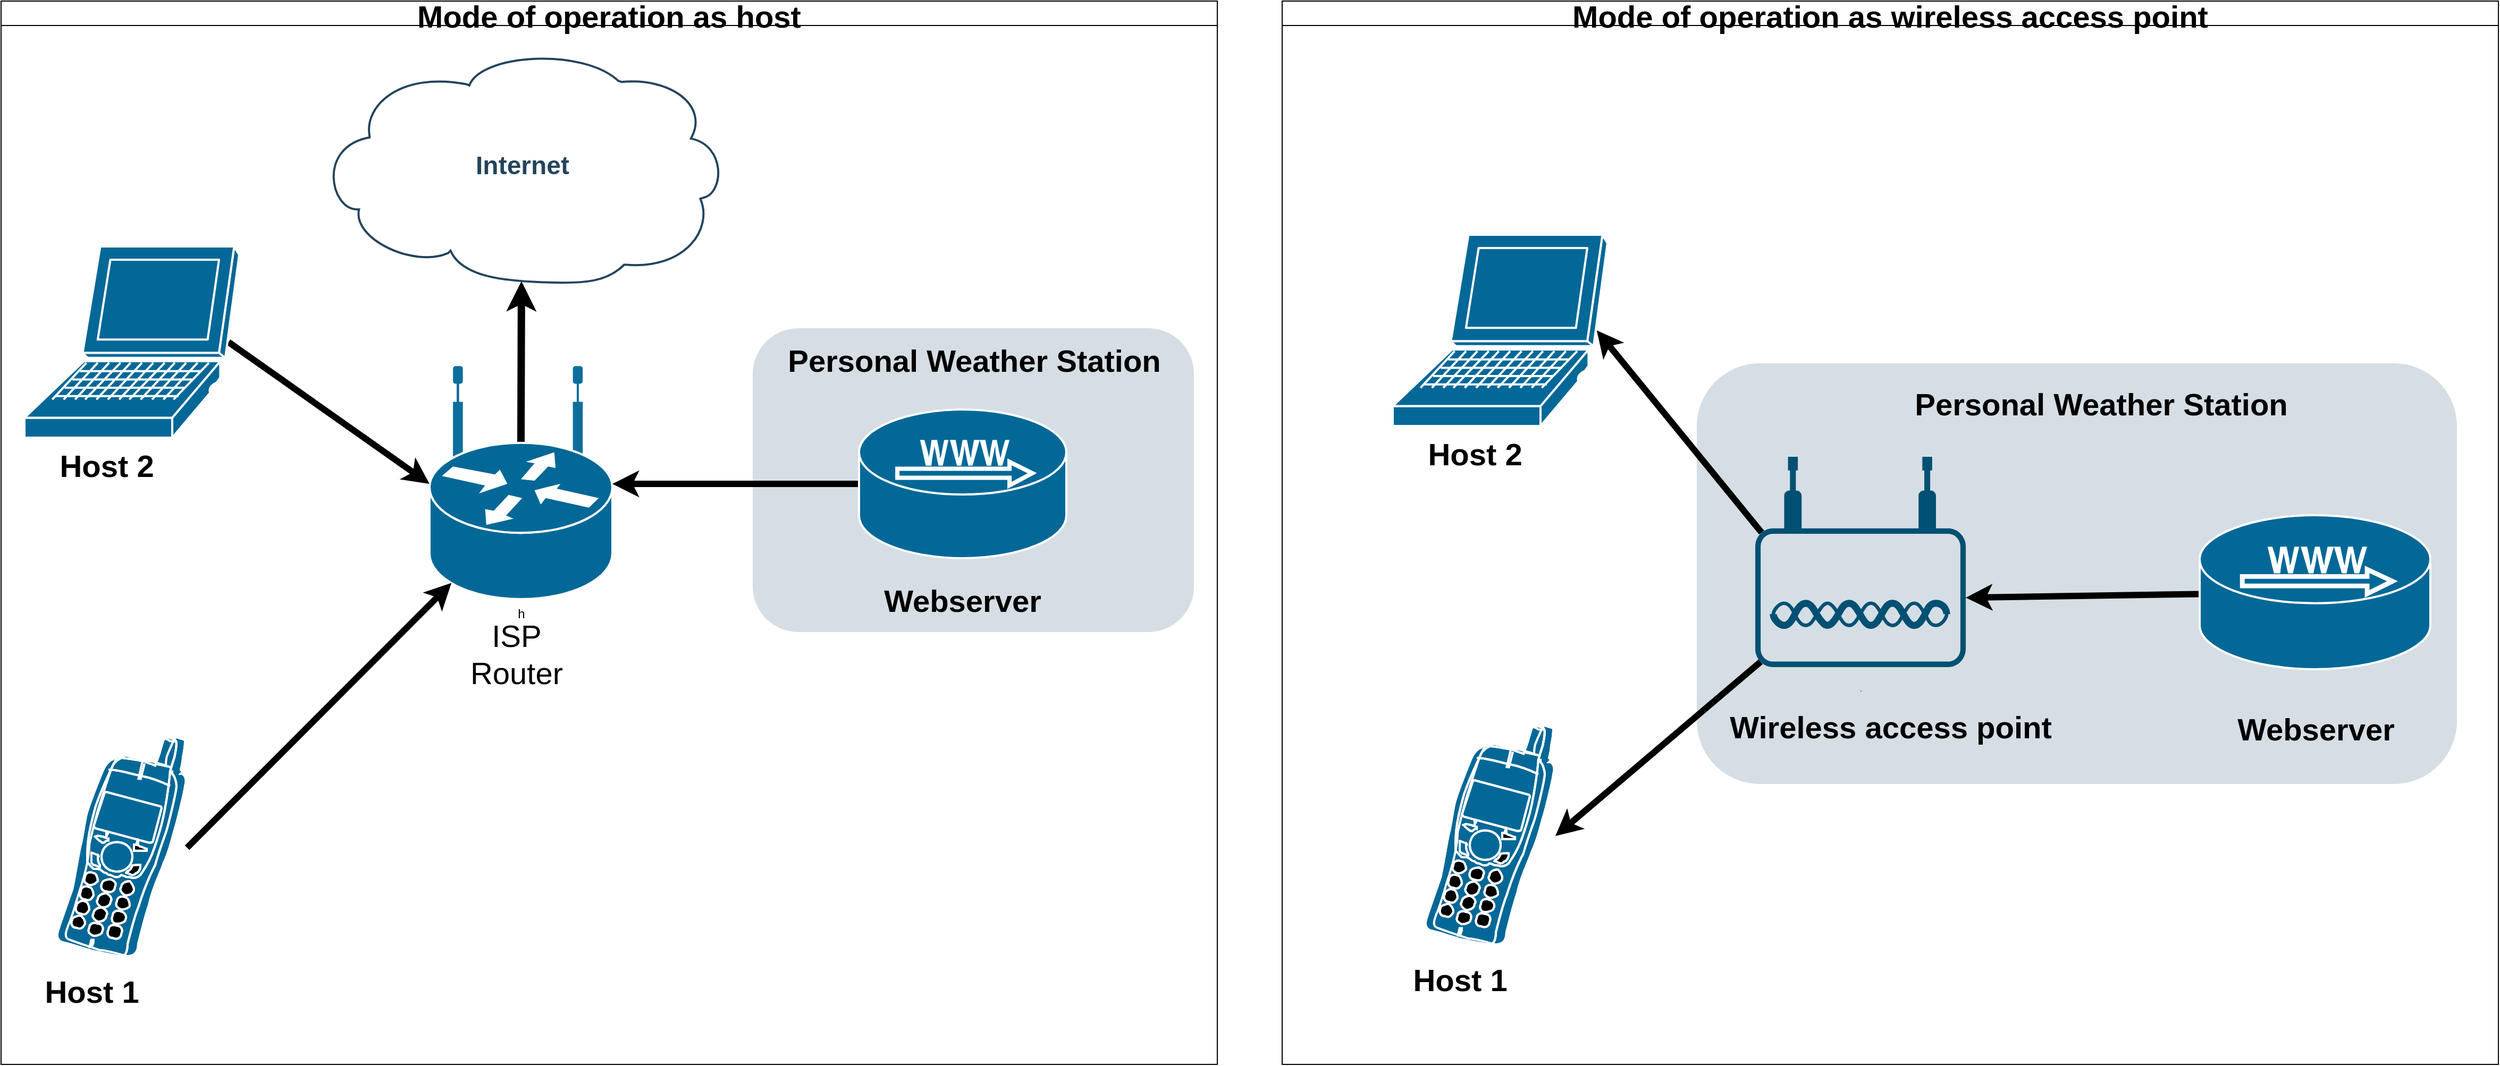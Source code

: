 <mxfile version="15.2.9" type="github">
  <diagram id="6a731a19-8d31-9384-78a2-239565b7b9f0" name="Page-1">
    <mxGraphModel dx="1915" dy="-1687" grid="1" gridSize="11" guides="1" tooltips="1" connect="1" arrows="1" fold="1" page="1" pageScale="1" pageWidth="827" pageHeight="1169" background="none" math="0" shadow="0">
      <root>
        <mxCell id="0" />
        <mxCell id="1" parent="0" />
        <mxCell id="RL3qnS9Fb9dxvWbxrlbk-2290" value="" style="rounded=1;whiteSpace=wrap;html=1;strokeColor=none;fillColor=#BAC8D3;fontSize=24;fontColor=#23445D;align=center;opacity=60;" vertex="1" parent="1">
          <mxGeometry x="1628" y="3905" width="715" height="396" as="geometry" />
        </mxCell>
        <mxCell id="RL3qnS9Fb9dxvWbxrlbk-2289" value="" style="rounded=1;whiteSpace=wrap;html=1;strokeColor=none;fillColor=#BAC8D3;fontSize=24;fontColor=#23445D;align=center;opacity=60;" vertex="1" parent="1">
          <mxGeometry x="740" y="3872" width="415" height="286" as="geometry" />
        </mxCell>
        <mxCell id="RL3qnS9Fb9dxvWbxrlbk-2267" style="edgeStyle=none;rounded=1;orthogonalLoop=1;jettySize=auto;html=1;exitX=0.5;exitY=0.32;exitDx=0;exitDy=0;exitPerimeter=0;entryX=0.5;entryY=0.99;entryDx=0;entryDy=0;entryPerimeter=0;strokeWidth=7;" edge="1" parent="1" source="RL3qnS9Fb9dxvWbxrlbk-2258" target="RL3qnS9Fb9dxvWbxrlbk-2263">
          <mxGeometry relative="1" as="geometry" />
        </mxCell>
        <mxCell id="RL3qnS9Fb9dxvWbxrlbk-2258" value="h" style="shape=mxgraph.cisco.routers.wireless_router;sketch=0;html=1;pointerEvents=1;dashed=0;fillColor=#036897;strokeColor=#ffffff;strokeWidth=2;verticalLabelPosition=bottom;verticalAlign=top;align=center;outlineConnect=0;" vertex="1" parent="1">
          <mxGeometry x="436" y="3910" width="172" height="217" as="geometry" />
        </mxCell>
        <mxCell id="RL3qnS9Fb9dxvWbxrlbk-2264" style="edgeStyle=none;rounded=0;orthogonalLoop=1;jettySize=auto;html=1;exitX=0.95;exitY=0.5;exitDx=0;exitDy=0;exitPerimeter=0;entryX=0;entryY=0.5;entryDx=0;entryDy=0;entryPerimeter=0;strokeWidth=6;" edge="1" parent="1" source="RL3qnS9Fb9dxvWbxrlbk-2260" target="RL3qnS9Fb9dxvWbxrlbk-2258">
          <mxGeometry relative="1" as="geometry" />
        </mxCell>
        <mxCell id="RL3qnS9Fb9dxvWbxrlbk-2260" value="" style="shape=mxgraph.cisco.computers_and_peripherals.laptop;sketch=0;html=1;pointerEvents=1;dashed=0;fillColor=#036897;strokeColor=#ffffff;strokeWidth=2;verticalLabelPosition=bottom;verticalAlign=top;align=center;outlineConnect=0;" vertex="1" parent="1">
          <mxGeometry x="55" y="3795" width="202" height="180" as="geometry" />
        </mxCell>
        <mxCell id="RL3qnS9Fb9dxvWbxrlbk-2265" style="edgeStyle=none;rounded=0;orthogonalLoop=1;jettySize=auto;html=1;entryX=0.12;entryY=0.93;entryDx=0;entryDy=0;entryPerimeter=0;exitX=1;exitY=0.5;exitDx=0;exitDy=0;exitPerimeter=0;strokeWidth=6;" edge="1" parent="1" source="RL3qnS9Fb9dxvWbxrlbk-2261" target="RL3qnS9Fb9dxvWbxrlbk-2258">
          <mxGeometry relative="1" as="geometry">
            <mxPoint x="522" y="4190" as="sourcePoint" />
          </mxGeometry>
        </mxCell>
        <mxCell id="RL3qnS9Fb9dxvWbxrlbk-2261" value="" style="shape=mxgraph.cisco.modems_and_phones.cell_phone;sketch=0;html=1;pointerEvents=1;dashed=0;fillColor=#036897;strokeColor=#ffffff;strokeWidth=2;verticalLabelPosition=bottom;verticalAlign=top;align=center;outlineConnect=0;" vertex="1" parent="1">
          <mxGeometry x="82" y="4257" width="126" height="208" as="geometry" />
        </mxCell>
        <mxCell id="RL3qnS9Fb9dxvWbxrlbk-2266" style="edgeStyle=none;rounded=0;orthogonalLoop=1;jettySize=auto;html=1;exitX=0;exitY=0.5;exitDx=0;exitDy=0;exitPerimeter=0;entryX=1;entryY=0.5;entryDx=0;entryDy=0;entryPerimeter=0;strokeWidth=6;" edge="1" parent="1" source="RL3qnS9Fb9dxvWbxrlbk-2262" target="RL3qnS9Fb9dxvWbxrlbk-2258">
          <mxGeometry relative="1" as="geometry" />
        </mxCell>
        <mxCell id="RL3qnS9Fb9dxvWbxrlbk-2262" value="" style="shape=mxgraph.cisco.servers.microwebserver;sketch=0;html=1;pointerEvents=1;dashed=0;fillColor=#036897;strokeColor=#ffffff;strokeWidth=2;verticalLabelPosition=bottom;verticalAlign=top;align=center;outlineConnect=0;" vertex="1" parent="1">
          <mxGeometry x="840" y="3948.5" width="195" height="140" as="geometry" />
        </mxCell>
        <mxCell id="RL3qnS9Fb9dxvWbxrlbk-2263" value="Internet" style="shape=mxgraph.cisco.storage.cloud;html=1;dashed=0;strokeColor=#23445D;fillColor=#ffffff;strokeWidth=2;fontFamily=Helvetica;fontSize=24;fontColor=#23445D;align=center;fontStyle=1" vertex="1" parent="1">
          <mxGeometry x="330" y="3608" width="385" height="222" as="geometry" />
        </mxCell>
        <mxCell id="RL3qnS9Fb9dxvWbxrlbk-2268" value="Webserver" style="text;strokeColor=none;fillColor=none;html=1;fontSize=29;fontStyle=1;verticalAlign=middle;align=center;" vertex="1" parent="1">
          <mxGeometry x="887" y="4108.5" width="100" height="40" as="geometry" />
        </mxCell>
        <mxCell id="RL3qnS9Fb9dxvWbxrlbk-2269" value="Personal Weather Station" style="text;strokeColor=none;fillColor=none;html=1;fontSize=29;fontStyle=1;verticalAlign=middle;align=center;" vertex="1" parent="1">
          <mxGeometry x="898" y="3883" width="100" height="40" as="geometry" />
        </mxCell>
        <mxCell id="RL3qnS9Fb9dxvWbxrlbk-2270" value="Host 1" style="text;strokeColor=none;fillColor=none;html=1;fontSize=29;fontStyle=1;verticalAlign=middle;align=center;" vertex="1" parent="1">
          <mxGeometry x="68" y="4477" width="100" height="40" as="geometry" />
        </mxCell>
        <mxCell id="RL3qnS9Fb9dxvWbxrlbk-2271" value="Host 2" style="text;strokeColor=none;fillColor=none;html=1;fontSize=29;fontStyle=1;verticalAlign=middle;align=center;" vertex="1" parent="1">
          <mxGeometry x="82" y="3982" width="100" height="40" as="geometry" />
        </mxCell>
        <mxCell id="RL3qnS9Fb9dxvWbxrlbk-2274" value="ISP Router" style="text;html=1;strokeColor=none;fillColor=none;align=center;verticalAlign=middle;whiteSpace=wrap;rounded=0;fontSize=29;" vertex="1" parent="1">
          <mxGeometry x="497.5" y="4169" width="40" height="20" as="geometry" />
        </mxCell>
        <mxCell id="RL3qnS9Fb9dxvWbxrlbk-2284" style="edgeStyle=none;rounded=1;orthogonalLoop=1;jettySize=auto;html=1;exitX=0.03;exitY=0.36;exitDx=0;exitDy=0;exitPerimeter=0;entryX=0.95;entryY=0.5;entryDx=0;entryDy=0;entryPerimeter=0;fontSize=29;strokeWidth=6;" edge="1" parent="1" source="RL3qnS9Fb9dxvWbxrlbk-2277" target="RL3qnS9Fb9dxvWbxrlbk-2280">
          <mxGeometry relative="1" as="geometry" />
        </mxCell>
        <mxCell id="RL3qnS9Fb9dxvWbxrlbk-2285" style="edgeStyle=none;rounded=1;orthogonalLoop=1;jettySize=auto;html=1;exitX=0.025;exitY=0.975;exitDx=0;exitDy=0;exitPerimeter=0;entryX=1;entryY=0.5;entryDx=0;entryDy=0;entryPerimeter=0;fontSize=29;strokeWidth=6;" edge="1" parent="1" source="RL3qnS9Fb9dxvWbxrlbk-2277" target="RL3qnS9Fb9dxvWbxrlbk-2281">
          <mxGeometry relative="1" as="geometry" />
        </mxCell>
        <mxCell id="RL3qnS9Fb9dxvWbxrlbk-2277" value="&lt;hr&gt;" style="points=[[0.03,0.36,0],[0.18,0,0],[0.5,0.34,0],[0.82,0,0],[0.97,0.36,0],[1,0.67,0],[0.975,0.975,0],[0.5,1,0],[0.025,0.975,0],[0,0.67,0]];verticalLabelPosition=bottom;sketch=0;html=1;verticalAlign=top;aspect=fixed;align=center;pointerEvents=1;shape=mxgraph.cisco19.wireless_access_point;fillColor=#005073;strokeColor=none;fontSize=29;" vertex="1" parent="1">
          <mxGeometry x="1683" y="3993" width="198" height="198" as="geometry" />
        </mxCell>
        <mxCell id="RL3qnS9Fb9dxvWbxrlbk-2279" style="edgeStyle=none;rounded=1;orthogonalLoop=1;jettySize=auto;html=1;entryX=1;entryY=0.67;entryDx=0;entryDy=0;entryPerimeter=0;fontSize=29;strokeWidth=6;" edge="1" parent="1" source="RL3qnS9Fb9dxvWbxrlbk-2278" target="RL3qnS9Fb9dxvWbxrlbk-2277">
          <mxGeometry relative="1" as="geometry" />
        </mxCell>
        <mxCell id="RL3qnS9Fb9dxvWbxrlbk-2278" value="" style="shape=mxgraph.cisco.servers.microwebserver;sketch=0;html=1;pointerEvents=1;dashed=0;fillColor=#036897;strokeColor=#ffffff;strokeWidth=2;verticalLabelPosition=bottom;verticalAlign=top;align=center;outlineConnect=0;" vertex="1" parent="1">
          <mxGeometry x="2101" y="4048" width="217" height="145" as="geometry" />
        </mxCell>
        <mxCell id="RL3qnS9Fb9dxvWbxrlbk-2280" value="" style="shape=mxgraph.cisco.computers_and_peripherals.laptop;sketch=0;html=1;pointerEvents=1;dashed=0;fillColor=#036897;strokeColor=#ffffff;strokeWidth=2;verticalLabelPosition=bottom;verticalAlign=top;align=center;outlineConnect=0;" vertex="1" parent="1">
          <mxGeometry x="1342" y="3784" width="202" height="180" as="geometry" />
        </mxCell>
        <mxCell id="RL3qnS9Fb9dxvWbxrlbk-2281" value="" style="shape=mxgraph.cisco.modems_and_phones.cell_phone;sketch=0;html=1;pointerEvents=1;dashed=0;fillColor=#036897;strokeColor=#ffffff;strokeWidth=2;verticalLabelPosition=bottom;verticalAlign=top;align=center;outlineConnect=0;" vertex="1" parent="1">
          <mxGeometry x="1369" y="4246" width="126" height="208" as="geometry" />
        </mxCell>
        <mxCell id="RL3qnS9Fb9dxvWbxrlbk-2282" value="Host 1" style="text;strokeColor=none;fillColor=none;html=1;fontSize=29;fontStyle=1;verticalAlign=middle;align=center;" vertex="1" parent="1">
          <mxGeometry x="1355" y="4466" width="100" height="40" as="geometry" />
        </mxCell>
        <mxCell id="RL3qnS9Fb9dxvWbxrlbk-2283" value="Host 2" style="text;strokeColor=none;fillColor=none;html=1;fontSize=29;fontStyle=1;verticalAlign=middle;align=center;" vertex="1" parent="1">
          <mxGeometry x="1369" y="3971" width="100" height="40" as="geometry" />
        </mxCell>
        <mxCell id="RL3qnS9Fb9dxvWbxrlbk-2286" value="Personal Weather Station" style="text;strokeColor=none;fillColor=none;html=1;fontSize=29;fontStyle=1;verticalAlign=middle;align=center;" vertex="1" parent="1">
          <mxGeometry x="1958" y="3924" width="100" height="40" as="geometry" />
        </mxCell>
        <mxCell id="RL3qnS9Fb9dxvWbxrlbk-2288" value="Webserver" style="text;strokeColor=none;fillColor=none;html=1;fontSize=29;fontStyle=1;verticalAlign=middle;align=center;" vertex="1" parent="1">
          <mxGeometry x="2159.5" y="4229.5" width="100" height="40" as="geometry" />
        </mxCell>
        <mxCell id="RL3qnS9Fb9dxvWbxrlbk-2292" value="Wireless access point" style="text;strokeColor=none;fillColor=none;html=1;fontSize=29;fontStyle=1;verticalAlign=middle;align=center;" vertex="1" parent="1">
          <mxGeometry x="1760" y="4228" width="100" height="40" as="geometry" />
        </mxCell>
        <mxCell id="RL3qnS9Fb9dxvWbxrlbk-2293" value="Mode of operation as host" style="swimlane;fontSize=29;" vertex="1" parent="1">
          <mxGeometry x="33" y="3564" width="1144" height="1001" as="geometry" />
        </mxCell>
        <mxCell id="RL3qnS9Fb9dxvWbxrlbk-2294" value="Mode of operation as wireless access point" style="swimlane;fontSize=29;" vertex="1" parent="1">
          <mxGeometry x="1238" y="3564" width="1144" height="1001" as="geometry" />
        </mxCell>
      </root>
    </mxGraphModel>
  </diagram>
</mxfile>
